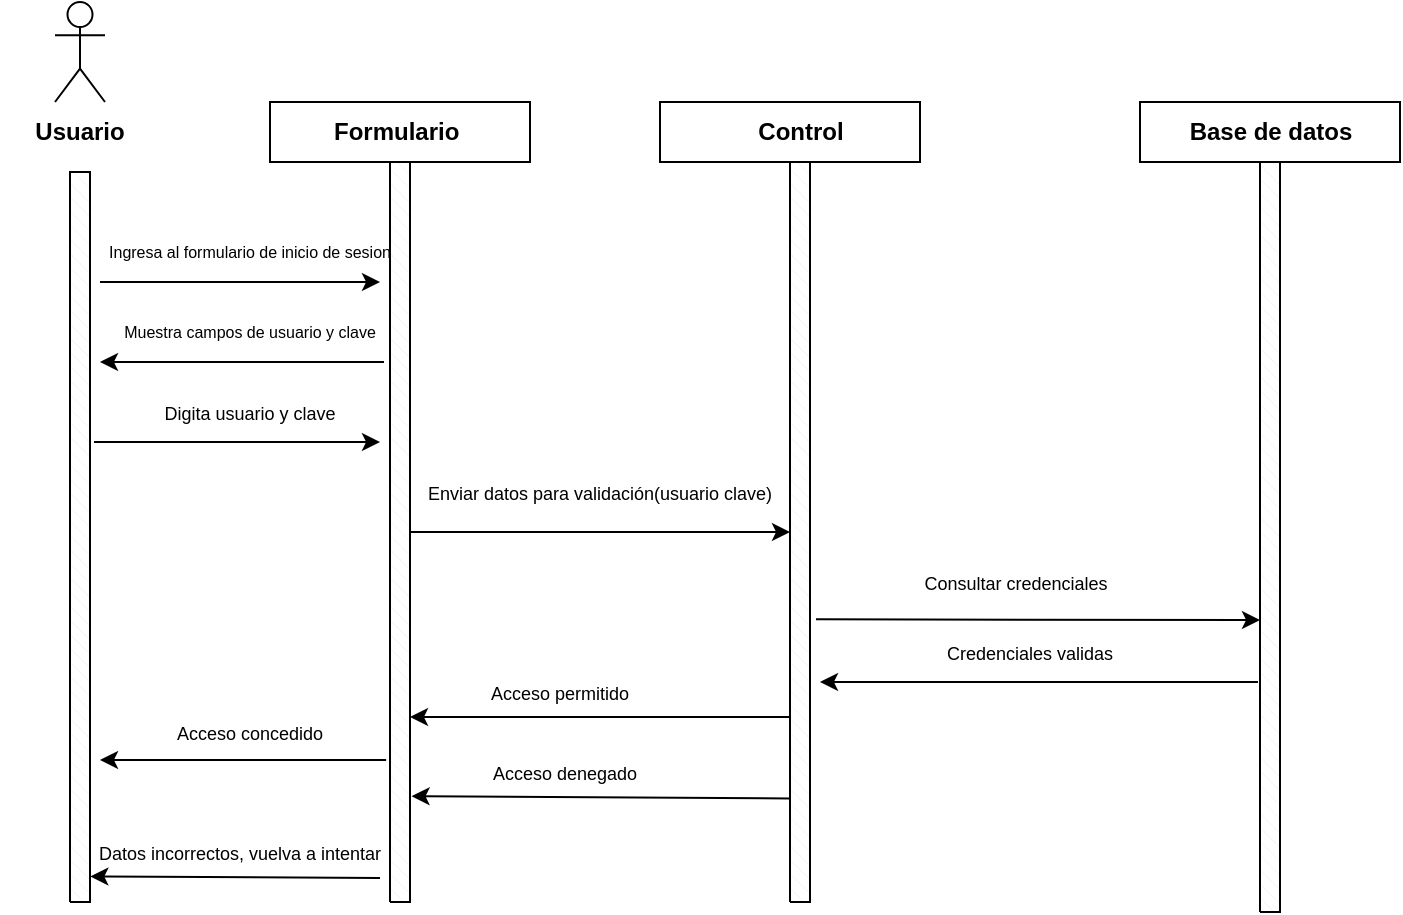 <mxfile version="24.8.3">
  <diagram name="Página-1" id="7ksObGD942LV1gkaenMh">
    <mxGraphModel dx="765" dy="1546" grid="1" gridSize="10" guides="1" tooltips="1" connect="1" arrows="1" fold="1" page="1" pageScale="1" pageWidth="827" pageHeight="1169" math="0" shadow="0">
      <root>
        <mxCell id="0" />
        <mxCell id="1" parent="0" />
        <mxCell id="tl6VPp0x0HTo_c4IIfu2-1" value="" style="verticalLabelPosition=bottom;verticalAlign=top;html=1;shape=mxgraph.basic.patternFillRect;fillStyle=diag;step=5;fillStrokeWidth=0.2;fillStrokeColor=#dddddd;rotation=-90;" vertex="1" parent="1">
          <mxGeometry x="-102.5" y="-197.5" width="365" height="10" as="geometry" />
        </mxCell>
        <mxCell id="tl6VPp0x0HTo_c4IIfu2-2" value="Actor" style="shape=umlActor;verticalLabelPosition=bottom;verticalAlign=top;html=1;outlineConnect=0;textOpacity=0;" vertex="1" parent="1">
          <mxGeometry x="67.5" y="-460" width="25" height="50" as="geometry" />
        </mxCell>
        <mxCell id="tl6VPp0x0HTo_c4IIfu2-3" value="&lt;b&gt;Usuario&lt;/b&gt;" style="text;html=1;align=center;verticalAlign=middle;whiteSpace=wrap;rounded=0;" vertex="1" parent="1">
          <mxGeometry x="50" y="-410" width="60" height="30" as="geometry" />
        </mxCell>
        <mxCell id="tl6VPp0x0HTo_c4IIfu2-4" value="" style="rounded=0;whiteSpace=wrap;html=1;" vertex="1" parent="1">
          <mxGeometry x="175" y="-410" width="130" height="30" as="geometry" />
        </mxCell>
        <mxCell id="tl6VPp0x0HTo_c4IIfu2-5" value="" style="endArrow=classic;html=1;rounded=0;" edge="1" parent="1">
          <mxGeometry width="50" height="50" relative="1" as="geometry">
            <mxPoint x="90" y="-320" as="sourcePoint" />
            <mxPoint x="230" y="-320" as="targetPoint" />
          </mxGeometry>
        </mxCell>
        <mxCell id="tl6VPp0x0HTo_c4IIfu2-6" value="" style="verticalLabelPosition=bottom;verticalAlign=top;html=1;shape=mxgraph.basic.patternFillRect;fillStyle=diag;step=5;fillStrokeWidth=0.2;fillStrokeColor=#dddddd;rotation=-90;" vertex="1" parent="1">
          <mxGeometry x="55" y="-200" width="370" height="10" as="geometry" />
        </mxCell>
        <mxCell id="tl6VPp0x0HTo_c4IIfu2-7" value="&lt;font style=&quot;font-size: 8px;&quot;&gt;Ingresa al formulario de inicio de sesion&lt;/font&gt;" style="text;html=1;align=center;verticalAlign=middle;whiteSpace=wrap;rounded=0;fontSize=9;" vertex="1" parent="1">
          <mxGeometry x="70" y="-340" width="190" height="10" as="geometry" />
        </mxCell>
        <mxCell id="tl6VPp0x0HTo_c4IIfu2-14" value="" style="endArrow=classic;html=1;rounded=0;" edge="1" parent="1">
          <mxGeometry width="50" height="50" relative="1" as="geometry">
            <mxPoint x="232" y="-280" as="sourcePoint" />
            <mxPoint x="90" y="-280" as="targetPoint" />
          </mxGeometry>
        </mxCell>
        <mxCell id="tl6VPp0x0HTo_c4IIfu2-15" value="&lt;font style=&quot;font-size: 8px;&quot;&gt;Muestra campos de usuario y clave&lt;/font&gt;" style="text;html=1;align=center;verticalAlign=middle;whiteSpace=wrap;rounded=0;fontSize=9;" vertex="1" parent="1">
          <mxGeometry x="40" y="-310" width="250" height="30" as="geometry" />
        </mxCell>
        <mxCell id="tl6VPp0x0HTo_c4IIfu2-16" value="" style="endArrow=classic;html=1;rounded=0;" edge="1" parent="1">
          <mxGeometry width="50" height="50" relative="1" as="geometry">
            <mxPoint x="87" y="-240" as="sourcePoint" />
            <mxPoint x="230" y="-240" as="targetPoint" />
          </mxGeometry>
        </mxCell>
        <mxCell id="tl6VPp0x0HTo_c4IIfu2-17" value="&lt;font style=&quot;font-size: 9px;&quot;&gt;Digita usuario y clave&lt;/font&gt;" style="text;html=1;align=center;verticalAlign=middle;whiteSpace=wrap;rounded=0;" vertex="1" parent="1">
          <mxGeometry x="85" y="-270" width="160" height="30" as="geometry" />
        </mxCell>
        <mxCell id="tl6VPp0x0HTo_c4IIfu2-18" value="&lt;b&gt;Formulario&amp;nbsp;&lt;/b&gt;" style="text;html=1;align=center;verticalAlign=middle;whiteSpace=wrap;rounded=0;" vertex="1" parent="1">
          <mxGeometry x="210" y="-410" width="60" height="30" as="geometry" />
        </mxCell>
        <mxCell id="tl6VPp0x0HTo_c4IIfu2-19" value="" style="verticalLabelPosition=bottom;verticalAlign=top;html=1;shape=mxgraph.basic.patternFillRect;fillStyle=diag;step=5;fillStrokeWidth=0.2;fillStrokeColor=#dddddd;rotation=-90;" vertex="1" parent="1">
          <mxGeometry x="255" y="-200" width="370" height="10" as="geometry" />
        </mxCell>
        <mxCell id="tl6VPp0x0HTo_c4IIfu2-20" value="" style="rounded=0;whiteSpace=wrap;html=1;" vertex="1" parent="1">
          <mxGeometry x="370" y="-410" width="130" height="30" as="geometry" />
        </mxCell>
        <mxCell id="tl6VPp0x0HTo_c4IIfu2-21" value="&lt;b&gt;Control&lt;/b&gt;" style="text;html=1;align=center;verticalAlign=middle;whiteSpace=wrap;rounded=0;" vertex="1" parent="1">
          <mxGeometry x="402.5" y="-410" width="75" height="30" as="geometry" />
        </mxCell>
        <mxCell id="tl6VPp0x0HTo_c4IIfu2-22" value="" style="endArrow=classic;html=1;rounded=0;exitX=0.5;exitY=1;exitDx=0;exitDy=0;exitPerimeter=0;entryX=0.5;entryY=0;entryDx=0;entryDy=0;entryPerimeter=0;" edge="1" parent="1" source="tl6VPp0x0HTo_c4IIfu2-6" target="tl6VPp0x0HTo_c4IIfu2-19">
          <mxGeometry width="50" height="50" relative="1" as="geometry">
            <mxPoint x="260" y="-270" as="sourcePoint" />
            <mxPoint x="310" y="-320" as="targetPoint" />
          </mxGeometry>
        </mxCell>
        <mxCell id="tl6VPp0x0HTo_c4IIfu2-23" value="&lt;font style=&quot;font-size: 9px;&quot;&gt;Enviar datos para validación(usuario clave)&lt;/font&gt;" style="text;html=1;align=center;verticalAlign=middle;whiteSpace=wrap;rounded=0;" vertex="1" parent="1">
          <mxGeometry x="230" y="-230" width="220" height="30" as="geometry" />
        </mxCell>
        <mxCell id="tl6VPp0x0HTo_c4IIfu2-26" value="" style="verticalLabelPosition=bottom;verticalAlign=top;html=1;shape=mxgraph.basic.patternFillRect;fillStyle=diag;step=5;fillStrokeWidth=0.2;fillStrokeColor=#dddddd;rotation=-90;" vertex="1" parent="1">
          <mxGeometry x="487.5" y="-197.5" width="375" height="10" as="geometry" />
        </mxCell>
        <mxCell id="tl6VPp0x0HTo_c4IIfu2-27" value="" style="rounded=0;whiteSpace=wrap;html=1;" vertex="1" parent="1">
          <mxGeometry x="610" y="-410" width="130" height="30" as="geometry" />
        </mxCell>
        <mxCell id="tl6VPp0x0HTo_c4IIfu2-29" value="&lt;b&gt;Base de datos&lt;/b&gt;" style="text;html=1;align=center;verticalAlign=middle;whiteSpace=wrap;rounded=0;" vertex="1" parent="1">
          <mxGeometry x="627.5" y="-410" width="95" height="30" as="geometry" />
        </mxCell>
        <mxCell id="tl6VPp0x0HTo_c4IIfu2-30" value="" style="endArrow=classic;html=1;rounded=0;exitX=0.382;exitY=1.3;exitDx=0;exitDy=0;exitPerimeter=0;" edge="1" parent="1" source="tl6VPp0x0HTo_c4IIfu2-19">
          <mxGeometry width="50" height="50" relative="1" as="geometry">
            <mxPoint x="480" y="-220" as="sourcePoint" />
            <mxPoint x="670" y="-151" as="targetPoint" />
          </mxGeometry>
        </mxCell>
        <mxCell id="tl6VPp0x0HTo_c4IIfu2-31" value="&lt;font style=&quot;font-size: 9px;&quot;&gt;Consultar credenciales&lt;/font&gt;" style="text;html=1;align=center;verticalAlign=middle;whiteSpace=wrap;rounded=0;" vertex="1" parent="1">
          <mxGeometry x="477.5" y="-185" width="140" height="30" as="geometry" />
        </mxCell>
        <mxCell id="tl6VPp0x0HTo_c4IIfu2-32" value="" style="endArrow=classic;html=1;rounded=0;" edge="1" parent="1">
          <mxGeometry width="50" height="50" relative="1" as="geometry">
            <mxPoint x="669" y="-120" as="sourcePoint" />
            <mxPoint x="450" y="-120" as="targetPoint" />
          </mxGeometry>
        </mxCell>
        <mxCell id="tl6VPp0x0HTo_c4IIfu2-33" value="&lt;font style=&quot;font-size: 9px;&quot;&gt;Credenciales validas&lt;/font&gt;" style="text;html=1;align=center;verticalAlign=middle;whiteSpace=wrap;rounded=0;" vertex="1" parent="1">
          <mxGeometry x="485" y="-150" width="140" height="30" as="geometry" />
        </mxCell>
        <mxCell id="tl6VPp0x0HTo_c4IIfu2-34" value="" style="endArrow=classic;html=1;rounded=0;entryX=0.25;entryY=1;entryDx=0;entryDy=0;entryPerimeter=0;exitX=0.25;exitY=0;exitDx=0;exitDy=0;exitPerimeter=0;" edge="1" parent="1" source="tl6VPp0x0HTo_c4IIfu2-19" target="tl6VPp0x0HTo_c4IIfu2-6">
          <mxGeometry width="50" height="50" relative="1" as="geometry">
            <mxPoint x="360" y="-60" as="sourcePoint" />
            <mxPoint x="410" y="-110" as="targetPoint" />
          </mxGeometry>
        </mxCell>
        <mxCell id="tl6VPp0x0HTo_c4IIfu2-35" value="&lt;font style=&quot;font-size: 9px;&quot;&gt;Acceso permitido&lt;/font&gt;" style="text;html=1;align=center;verticalAlign=middle;whiteSpace=wrap;rounded=0;" vertex="1" parent="1">
          <mxGeometry x="230" y="-130" width="180" height="30" as="geometry" />
        </mxCell>
        <mxCell id="tl6VPp0x0HTo_c4IIfu2-36" value="" style="endArrow=classic;html=1;rounded=0;exitX=0.192;exitY=-0.194;exitDx=0;exitDy=0;exitPerimeter=0;" edge="1" parent="1" source="tl6VPp0x0HTo_c4IIfu2-6">
          <mxGeometry width="50" height="50" relative="1" as="geometry">
            <mxPoint x="170" y="-120" as="sourcePoint" />
            <mxPoint x="90" y="-81" as="targetPoint" />
          </mxGeometry>
        </mxCell>
        <mxCell id="tl6VPp0x0HTo_c4IIfu2-38" value="&lt;font style=&quot;font-size: 9px;&quot;&gt;Acceso concedido&lt;/font&gt;" style="text;html=1;align=center;verticalAlign=middle;whiteSpace=wrap;rounded=0;" vertex="1" parent="1">
          <mxGeometry x="90" y="-110" width="150" height="30" as="geometry" />
        </mxCell>
        <mxCell id="tl6VPp0x0HTo_c4IIfu2-39" value="" style="endArrow=classic;html=1;rounded=0;entryX=0.143;entryY=1.079;entryDx=0;entryDy=0;entryPerimeter=0;exitX=0.14;exitY=-0.012;exitDx=0;exitDy=0;exitPerimeter=0;" edge="1" parent="1" source="tl6VPp0x0HTo_c4IIfu2-19" target="tl6VPp0x0HTo_c4IIfu2-6">
          <mxGeometry width="50" height="50" relative="1" as="geometry">
            <mxPoint x="433" y="-42" as="sourcePoint" />
            <mxPoint x="380" y="-70" as="targetPoint" />
          </mxGeometry>
        </mxCell>
        <mxCell id="tl6VPp0x0HTo_c4IIfu2-41" value="&lt;font style=&quot;font-size: 9px;&quot;&gt;Acceso denegado&lt;/font&gt;" style="text;html=1;align=center;verticalAlign=middle;whiteSpace=wrap;rounded=0;" vertex="1" parent="1">
          <mxGeometry x="250" y="-90" width="145" height="30" as="geometry" />
        </mxCell>
        <mxCell id="tl6VPp0x0HTo_c4IIfu2-42" value="" style="endArrow=classic;html=1;rounded=0;entryX=0.035;entryY=1.018;entryDx=0;entryDy=0;entryPerimeter=0;" edge="1" parent="1" target="tl6VPp0x0HTo_c4IIfu2-1">
          <mxGeometry width="50" height="50" relative="1" as="geometry">
            <mxPoint x="230" y="-22" as="sourcePoint" />
            <mxPoint x="180" y="-70" as="targetPoint" />
          </mxGeometry>
        </mxCell>
        <mxCell id="tl6VPp0x0HTo_c4IIfu2-43" value="&lt;font style=&quot;font-size: 9px;&quot;&gt;Datos incorrectos, vuelva a intentar&lt;/font&gt;" style="text;html=1;align=center;verticalAlign=middle;whiteSpace=wrap;rounded=0;" vertex="1" parent="1">
          <mxGeometry x="70" y="-50" width="180" height="30" as="geometry" />
        </mxCell>
      </root>
    </mxGraphModel>
  </diagram>
</mxfile>
